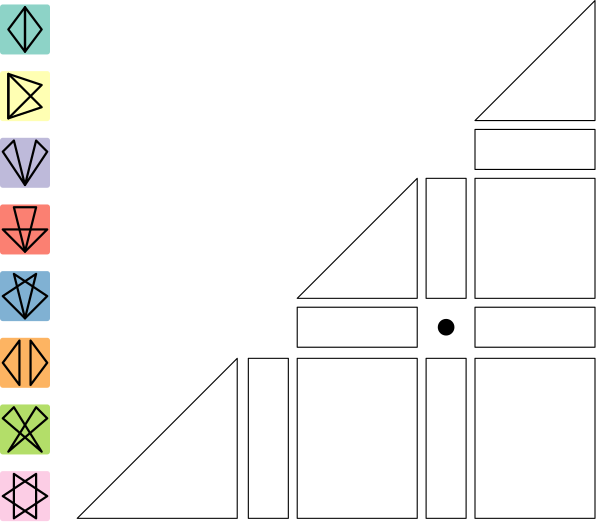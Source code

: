 <?xml version="1.0"?>
<!DOCTYPE ipe SYSTEM "ipe.dtd">
<ipe version="70005" creator="Ipe 7.1.4">
<info created="D:20151120151800" modified="D:20151123103151"/>
<ipestyle name="basic">
<symbol name="arrow/arc(spx)">
<path stroke="sym-stroke" fill="sym-stroke" pen="sym-pen">
0 0 m
-1 0.333 l
-1 -0.333 l
h
</path>
</symbol>
<symbol name="arrow/farc(spx)">
<path stroke="sym-stroke" fill="white" pen="sym-pen">
0 0 m
-1 0.333 l
-1 -0.333 l
h
</path>
</symbol>
<symbol name="mark/circle(sx)" transformations="translations">
<path fill="sym-stroke">
0.6 0 0 0.6 0 0 e
0.4 0 0 0.4 0 0 e
</path>
</symbol>
<symbol name="mark/disk(sx)" transformations="translations">
<path fill="sym-stroke">
0.6 0 0 0.6 0 0 e
</path>
</symbol>
<symbol name="mark/fdisk(sfx)" transformations="translations">
<group>
<path fill="sym-fill">
0.5 0 0 0.5 0 0 e
</path>
<path fill="sym-stroke" fillrule="eofill">
0.6 0 0 0.6 0 0 e
0.4 0 0 0.4 0 0 e
</path>
</group>
</symbol>
<symbol name="mark/box(sx)" transformations="translations">
<path fill="sym-stroke" fillrule="eofill">
-0.6 -0.6 m
0.6 -0.6 l
0.6 0.6 l
-0.6 0.6 l
h
-0.4 -0.4 m
0.4 -0.4 l
0.4 0.4 l
-0.4 0.4 l
h
</path>
</symbol>
<symbol name="mark/square(sx)" transformations="translations">
<path fill="sym-stroke">
-0.6 -0.6 m
0.6 -0.6 l
0.6 0.6 l
-0.6 0.6 l
h
</path>
</symbol>
<symbol name="mark/fsquare(sfx)" transformations="translations">
<group>
<path fill="sym-fill">
-0.5 -0.5 m
0.5 -0.5 l
0.5 0.5 l
-0.5 0.5 l
h
</path>
<path fill="sym-stroke" fillrule="eofill">
-0.6 -0.6 m
0.6 -0.6 l
0.6 0.6 l
-0.6 0.6 l
h
-0.4 -0.4 m
0.4 -0.4 l
0.4 0.4 l
-0.4 0.4 l
h
</path>
</group>
</symbol>
<symbol name="mark/cross(sx)" transformations="translations">
<group>
<path fill="sym-stroke">
-0.43 -0.57 m
0.57 0.43 l
0.43 0.57 l
-0.57 -0.43 l
h
</path>
<path fill="sym-stroke">
-0.43 0.57 m
0.57 -0.43 l
0.43 -0.57 l
-0.57 0.43 l
h
</path>
</group>
</symbol>
<symbol name="arrow/fnormal(spx)">
<path stroke="sym-stroke" fill="white" pen="sym-pen">
0 0 m
-1 0.333 l
-1 -0.333 l
h
</path>
</symbol>
<symbol name="arrow/pointed(spx)">
<path stroke="sym-stroke" fill="sym-stroke" pen="sym-pen">
0 0 m
-1 0.333 l
-0.8 0 l
-1 -0.333 l
h
</path>
</symbol>
<symbol name="arrow/fpointed(spx)">
<path stroke="sym-stroke" fill="white" pen="sym-pen">
0 0 m
-1 0.333 l
-0.8 0 l
-1 -0.333 l
h
</path>
</symbol>
<symbol name="arrow/linear(spx)">
<path stroke="sym-stroke" pen="sym-pen">
-1 0.333 m
0 0 l
-1 -0.333 l
</path>
</symbol>
<symbol name="arrow/fdouble(spx)">
<path stroke="sym-stroke" fill="white" pen="sym-pen">
0 0 m
-1 0.333 l
-1 -0.333 l
h
-1 0 m
-2 0.333 l
-2 -0.333 l
h
</path>
</symbol>
<symbol name="arrow/double(spx)">
<path stroke="sym-stroke" fill="sym-stroke" pen="sym-pen">
0 0 m
-1 0.333 l
-1 -0.333 l
h
-1 0 m
-2 0.333 l
-2 -0.333 l
h
</path>
</symbol>
<pen name="heavier" value="0.8"/>
<pen name="fat" value="1.2"/>
<pen name="ultrafat" value="2"/>
<symbolsize name="large" value="5"/>
<symbolsize name="small" value="2"/>
<symbolsize name="tiny" value="1.1"/>
<arrowsize name="large" value="10"/>
<arrowsize name="small" value="5"/>
<arrowsize name="tiny" value="3"/>
<color name="red" value="1 0 0"/>
<color name="green" value="0 1 0"/>
<color name="blue" value="0 0 1"/>
<color name="yellow" value="1 1 0"/>
<color name="orange" value="1 0.647 0"/>
<color name="gold" value="1 0.843 0"/>
<color name="purple" value="0.627 0.125 0.941"/>
<color name="gray" value="0.745"/>
<color name="brown" value="0.647 0.165 0.165"/>
<color name="navy" value="0 0 0.502"/>
<color name="pink" value="1 0.753 0.796"/>
<color name="seagreen" value="0.18 0.545 0.341"/>
<color name="turquoise" value="0.251 0.878 0.816"/>
<color name="violet" value="0.933 0.51 0.933"/>
<color name="darkblue" value="0 0 0.545"/>
<color name="darkcyan" value="0 0.545 0.545"/>
<color name="darkgray" value="0.663"/>
<color name="darkgreen" value="0 0.392 0"/>
<color name="darkmagenta" value="0.545 0 0.545"/>
<color name="darkorange" value="1 0.549 0"/>
<color name="darkred" value="0.545 0 0"/>
<color name="lightblue" value="0.678 0.847 0.902"/>
<color name="lightcyan" value="0.878 1 1"/>
<color name="lightgray" value="0.827"/>
<color name="lightgreen" value="0.565 0.933 0.565"/>
<color name="lightyellow" value="1 1 0.878"/>
<dashstyle name="dashed" value="[4] 0"/>
<dashstyle name="dotted" value="[1 3] 0"/>
<dashstyle name="dash dotted" value="[4 2 1 2] 0"/>
<dashstyle name="dash dot dotted" value="[4 2 1 2 1 2] 0"/>
<textsize name="large" value="\large"/>
<textsize name="small" value="\small"/>
<textsize name="tiny" value="\tiny"/>
<textsize name="Large" value="\Large"/>
<textsize name="LARGE" value="\LARGE"/>
<textsize name="huge" value="\huge"/>
<textsize name="Huge" value="\Huge"/>
<textsize name="footnote" value="\footnotesize"/>
<textstyle name="center" begin="\begin{center}" end="\end{center}"/>
<textstyle name="itemize" begin="\begin{itemize}" end="\end{itemize}"/>
<textstyle name="item" begin="\begin{itemize}\item{}" end="\end{itemize}"/>
<gridsize name="4 pts" value="4"/>
<gridsize name="8 pts (~3 mm)" value="8"/>
<gridsize name="16 pts (~6 mm)" value="16"/>
<gridsize name="32 pts (~12 mm)" value="32"/>
<gridsize name="10 pts (~3.5 mm)" value="10"/>
<gridsize name="20 pts (~7 mm)" value="20"/>
<gridsize name="14 pts (~5 mm)" value="14"/>
<gridsize name="28 pts (~10 mm)" value="28"/>
<gridsize name="56 pts (~20 mm)" value="56"/>
<anglesize name="90 deg" value="90"/>
<anglesize name="60 deg" value="60"/>
<anglesize name="45 deg" value="45"/>
<anglesize name="30 deg" value="30"/>
<anglesize name="22.5 deg" value="22.5"/>
<tiling name="falling" angle="-60" step="4" width="1"/>
<tiling name="rising" angle="30" step="4" width="1"/>
</ipestyle>
<ipestyle name="colors">
<color name="aliceblue" value="0.941 0.973 1"/>
<color name="brew1" value="0.552 0.827 0.78"/>
<color name="brew2" value="1 1 0.701"/>
<color name="brew3" value="0.745 0.729 0.854"/>
<color name="brew4" value="0.984 0.501 0.447"/>
<color name="brew5" value="0.501 0.694 0.827"/>
<color name="brew6" value="0.992 0.705 0.384"/>
<color name="brew7" value="0.701 0.87 0.411"/>
<color name="brew8" value="0.988 0.803 0.898"/>
</ipestyle>
<page>
<layer name="alpha"/>
<layer name="beta"/>
<layer name="gamma"/>
<layer name="edgeb"/>
<layer name="edgea"/>
<layer name="vertexa"/>
<layer name="vertexb"/>
<layer name="vertexc"/>
<layer name="disjointa"/>
<layer name="disjointb"/>
<layer name="disjointc"/>
<view layers="beta gamma edgeb" active="edgeb"/>
<view layers="beta gamma edgea" active="edgea"/>
<view layers="beta gamma vertexa" active="vertexa"/>
<view layers="beta gamma vertexb" active="vertexb"/>
<view layers="beta gamma vertexc" active="vertexc"/>
<view layers="beta gamma disjointa" active="disjointa"/>
<view layers="beta gamma disjointb" active="disjointb"/>
<view layers="alpha beta gamma disjointc" active="disjointc"/>
<group layer="beta" matrix="1 0 0 1 8 0">
<path matrix="1 0 0 1 -256 -32" stroke="brew2" fill="brew2" pen="ultrafat">
416 640 m
416 624 l
432 624 l
432 640 l
h
</path>
<group matrix="1 0 0 1 -254 -32">
<path matrix="1 0 0 1 320 -96" stroke="black" pen="heavier">
96 736 m
108 732 l
96 720 l
h
</path>
<path matrix="1 0 0 1 320 -96" stroke="black" pen="heavier">
96 736 m
96 720 l
108 724 l
h
</path>
</group>
<path matrix="1 0 0 1 -256 -8" stroke="brew1" fill="brew1" pen="ultrafat">
416 640 m
416 624 l
432 624 l
432 640 l
h
</path>
<group matrix="1 0 0 1 -254 32">
<path matrix="1.5 0 0 1 272 -136" stroke="black" pen="heavier">
100 736 m
100 720 l
104 728 l
h
</path>
<path matrix="1.5 0 0 1 272 -136" stroke="black" pen="heavier">
100 720 m
96 728 l
100 736 l
h
</path>
</group>
<path matrix="1 0 0 1 -256 -56" stroke="brew3" fill="brew3" pen="ultrafat">
416 640 m
416 624 l
432 624 l
432 640 l
h
</path>
<path matrix="1 0 0 1 -256 -80" stroke="brew4" fill="brew4" pen="ultrafat">
416 640 m
416 624 l
432 624 l
432 640 l
h
</path>
<path matrix="1 0 0 1 -256 -128" stroke="brew6" fill="brew6" pen="ultrafat">
416 640 m
416 624 l
432 624 l
432 640 l
h
</path>
<path matrix="1 0 0 1 -256 -152" stroke="brew7" fill="brew7" pen="ultrafat">
416 640 m
416 624 l
432 624 l
432 640 l
h
</path>
<path matrix="1 0 0 1 -256 -176" stroke="brew8" fill="brew8" pen="ultrafat">
416 640 m
416 624 l
432 624 l
432 640 l
h
</path>
<group matrix="1 0 0 1 -16 176">
<path matrix="1 0 0 1 128 -152" stroke="black" pen="heavier">
56 544 m
52 560 l
48 556 l
h
</path>
<path matrix="1 0 0 1 128 -152" stroke="black" pen="heavier">
56 544 m
60 560 l
64 556 l
h
</path>
</group>
<group matrix="1 0 0 1 352 144">
<path matrix="1 0 0 1 -240 -144" stroke="black" pen="heavier">
56 544 m
48 552 l
64 552 l
h
</path>
<path matrix="1 0 0 1 -240 -144" stroke="black" pen="heavier">
56 544 m
52 560 l
60 560 l
h
</path>
</group>
<path matrix="1 0 0 1 -256 -104" stroke="brew5" fill="brew5" pen="ultrafat">
416 640 m
416 624 l
432 624 l
432 640 l
h
</path>
<group matrix="1 0 0 1 296 88">
<path matrix="1 0 0 1 -184 -112" stroke="black" pen="heavier">
56 544 m
48 552 l
60 560 l
h
</path>
<path matrix="1 0 0 1 -184 -112" stroke="black" pen="heavier">
56 544 m
52 560 l
64 552 l
h
</path>
</group>
<group matrix="1 0 0 1 88 8">
<path matrix="0.1875 0 0 0.25 36 360" stroke="black" pen="heavier">
224 512 m
224 576 l
192 544 l
h
</path>
<path matrix="-0.1875 0 0 0.25 124 360" stroke="black" pen="heavier">
224 512 m
224 576 l
192 544 l
h
</path>
</group>
<group matrix="1 0 0 1 -152 120">
<path matrix="0.25 0 0 0.25 264 224" stroke="black" pen="heavier">
248 512 m
192 560 l
208 576 l
h
</path>
<path matrix="0.25 0 0 0.25 264 224" stroke="black" pen="heavier">
200 512 m
256 560 l
240 576 l
h
</path>
</group>
<group matrix="1 0 0 1 -96 72">
<path matrix="0.25 0 0 0.25 208 248" stroke="black" pen="heavier">
240 512 m
240 576 l
192 544 l
h
</path>
<path matrix="0.25 0 0 0.25 208 248" stroke="black" pen="heavier">
208 512 m
256 544 l
208 576 l
h
</path>
</group>
</group>
<path layer="gamma" matrix="3.6 0 0 3.6 -716.4 -1452.8" stroke="black">
288 544 m
288 528 l
292 528 l
292 544 l
h
</path>
<path matrix="3.6 0 0 3.6 -713.2 -1448.8" stroke="black">
292 548 m
292 544 l
304 544 l
304 548 l
h
</path>
<path matrix="4 0 0 4 -832.4 -1667.2" stroke="black">
288 548 m
288 548 l
288 548 l
288 548 l
h
</path>
<path matrix="3.6 0 0 3.6 -716.4 -1445.6" stroke="black">
288 548 m
288 560 l
292 560 l
292 548 l
h
</path>
<path matrix="3.6 0 0 3.6 -719.6 -1448.8" stroke="black">
288 548 m
288 544 l
276 544 l
276 548 l
h
</path>
<path matrix="3.6 0 0 3.6 -722.8 -1452.8" stroke="black">
272 544 m
272 528 l
276 528 l
276 544 l
h
</path>
<path matrix="3.6 0 0 3.6 -713.2 -1442.4" stroke="black">
292 564 m
292 560 l
304 560 l
304 564 l
h
</path>
<path matrix="3.6 0 0 3.6 -726.8 -1452.8" stroke="black">
272 544 m
256 528 l
272 528 l
h
</path>
<path matrix="3.6 0 0 3.6 -719.6 -1452.8" stroke="black">
276 544 m
276 528 l
288 528 l
288 544 l
h
</path>
<path matrix="3.6 0 0 3.6 -713.2 -1452.8" stroke="black">
292 544 m
292 528 l
304 528 l
304 544 l
h
</path>
<path matrix="3.6 0 0 3.6 -713.2 -1445.6" stroke="black">
292 560 m
292 548 l
304 548 l
304 560 l
h
</path>
<path matrix="3.6 0 0 3.6 -719.6 -1445.6" stroke="black">
288 548 m
288 560 l
276 548 l
h
</path>
<path matrix="3.6 0 0 3.6 -713.2 -1439.2" stroke="black">
292 564 m
304 564 l
304 576 l
h
</path>
<path layer="vertexb" matrix="3.6 0 0 3.6 -716.4 -1452.8" stroke="black" fill="brew4">
288 544 m
288 528 l
292 528 l
292 544 l
h
</path>
<path layer="vertexc" matrix="3.6 0 0 3.6 -713.2 -1448.8" stroke="black" fill="brew5">
292 548 m
292 544 l
304 544 l
304 548 l
h
</path>
<path layer="alpha" matrix="4 0 0 4 -832.4 -1667.2" stroke="black" fill="pink">
288 548 m
288 548 l
288 548 l
288 548 l
h
</path>
<path layer="vertexc" matrix="3.6 0 0 3.6 -716.4 -1445.6" stroke="black" fill="brew5">
288 548 m
288 560 l
292 560 l
292 548 l
h
</path>
<path layer="vertexb" matrix="3.6 0 0 3.6 -719.6 -1448.8" stroke="black" fill="brew4">
288 548 m
288 544 l
276 544 l
276 548 l
h
</path>
<path layer="vertexa" matrix="3.6 0 0 3.6 -722.8 -1452.8" stroke="black" fill="brew3">
272 544 m
272 528 l
276 528 l
276 544 l
h
</path>
<path layer="vertexc" matrix="3.6 0 0 3.6 -713.2 -1442.4" stroke="black" fill="brew5">
292 564 m
292 560 l
304 560 l
304 564 l
h
</path>
<path layer="disjointa" matrix="3.6 0 0 3.6 -726.8 -1452.8" stroke="black" fill="brew6">
272 544 m
256 528 l
272 528 l
h
</path>
<path layer="disjointb" matrix="3.6 0 0 3.6 -719.6 -1452.8" stroke="black" fill="brew7">
276 544 m
276 528 l
288 528 l
288 544 l
h
</path>
<path matrix="3.6 0 0 3.6 -713.2 -1452.8" stroke="black" fill="brew7">
292 544 m
292 528 l
304 528 l
304 544 l
h
</path>
<path layer="disjointc" matrix="3.6 0 0 3.6 -713.2 -1445.6" stroke="black" fill="brew8">
292 560 m
292 548 l
304 548 l
304 560 l
h
</path>
<path layer="disjointb" matrix="3.6 0 0 3.6 -719.6 -1445.6" stroke="black" fill="brew7">
288 548 m
288 560 l
276 548 l
h
</path>
<path matrix="3.6 0 0 3.6 -713.2 -1439.2" stroke="black" fill="brew7">
292 564 m
304 564 l
304 576 l
h
</path>
<path layer="edgea" matrix="3.6 0 0 3.6 -716.4 -1448.8" stroke="black" fill="brew2">
288 548 m
288 544 l
292 544 l
292 548 l
h
</path>
<use layer="beta" matrix="4 0 0 4 -664.4 -1723.2" name="mark/disk(sx)" pos="248 560" size="large" stroke="black"/>
<use layer="alpha" matrix="4 0 0 4 -664.4 -1723.2" name="mark/disk(sx)" pos="248 560" size="normal" stroke="black"/>
</page>
</ipe>
